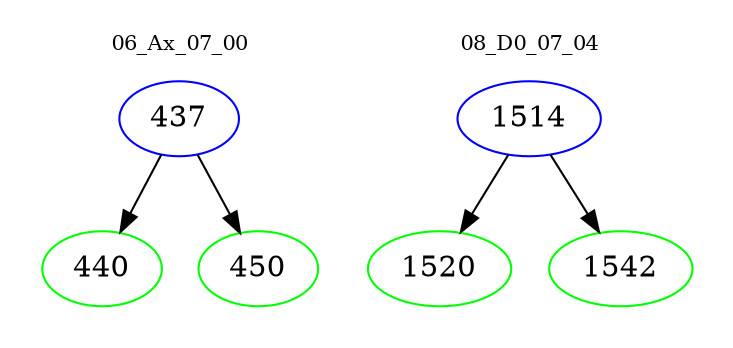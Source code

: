 digraph{
subgraph cluster_0 {
color = white
label = "06_Ax_07_00";
fontsize=10;
T0_437 [label="437", color="blue"]
T0_437 -> T0_440 [color="black"]
T0_440 [label="440", color="green"]
T0_437 -> T0_450 [color="black"]
T0_450 [label="450", color="green"]
}
subgraph cluster_1 {
color = white
label = "08_D0_07_04";
fontsize=10;
T1_1514 [label="1514", color="blue"]
T1_1514 -> T1_1520 [color="black"]
T1_1520 [label="1520", color="green"]
T1_1514 -> T1_1542 [color="black"]
T1_1542 [label="1542", color="green"]
}
}
